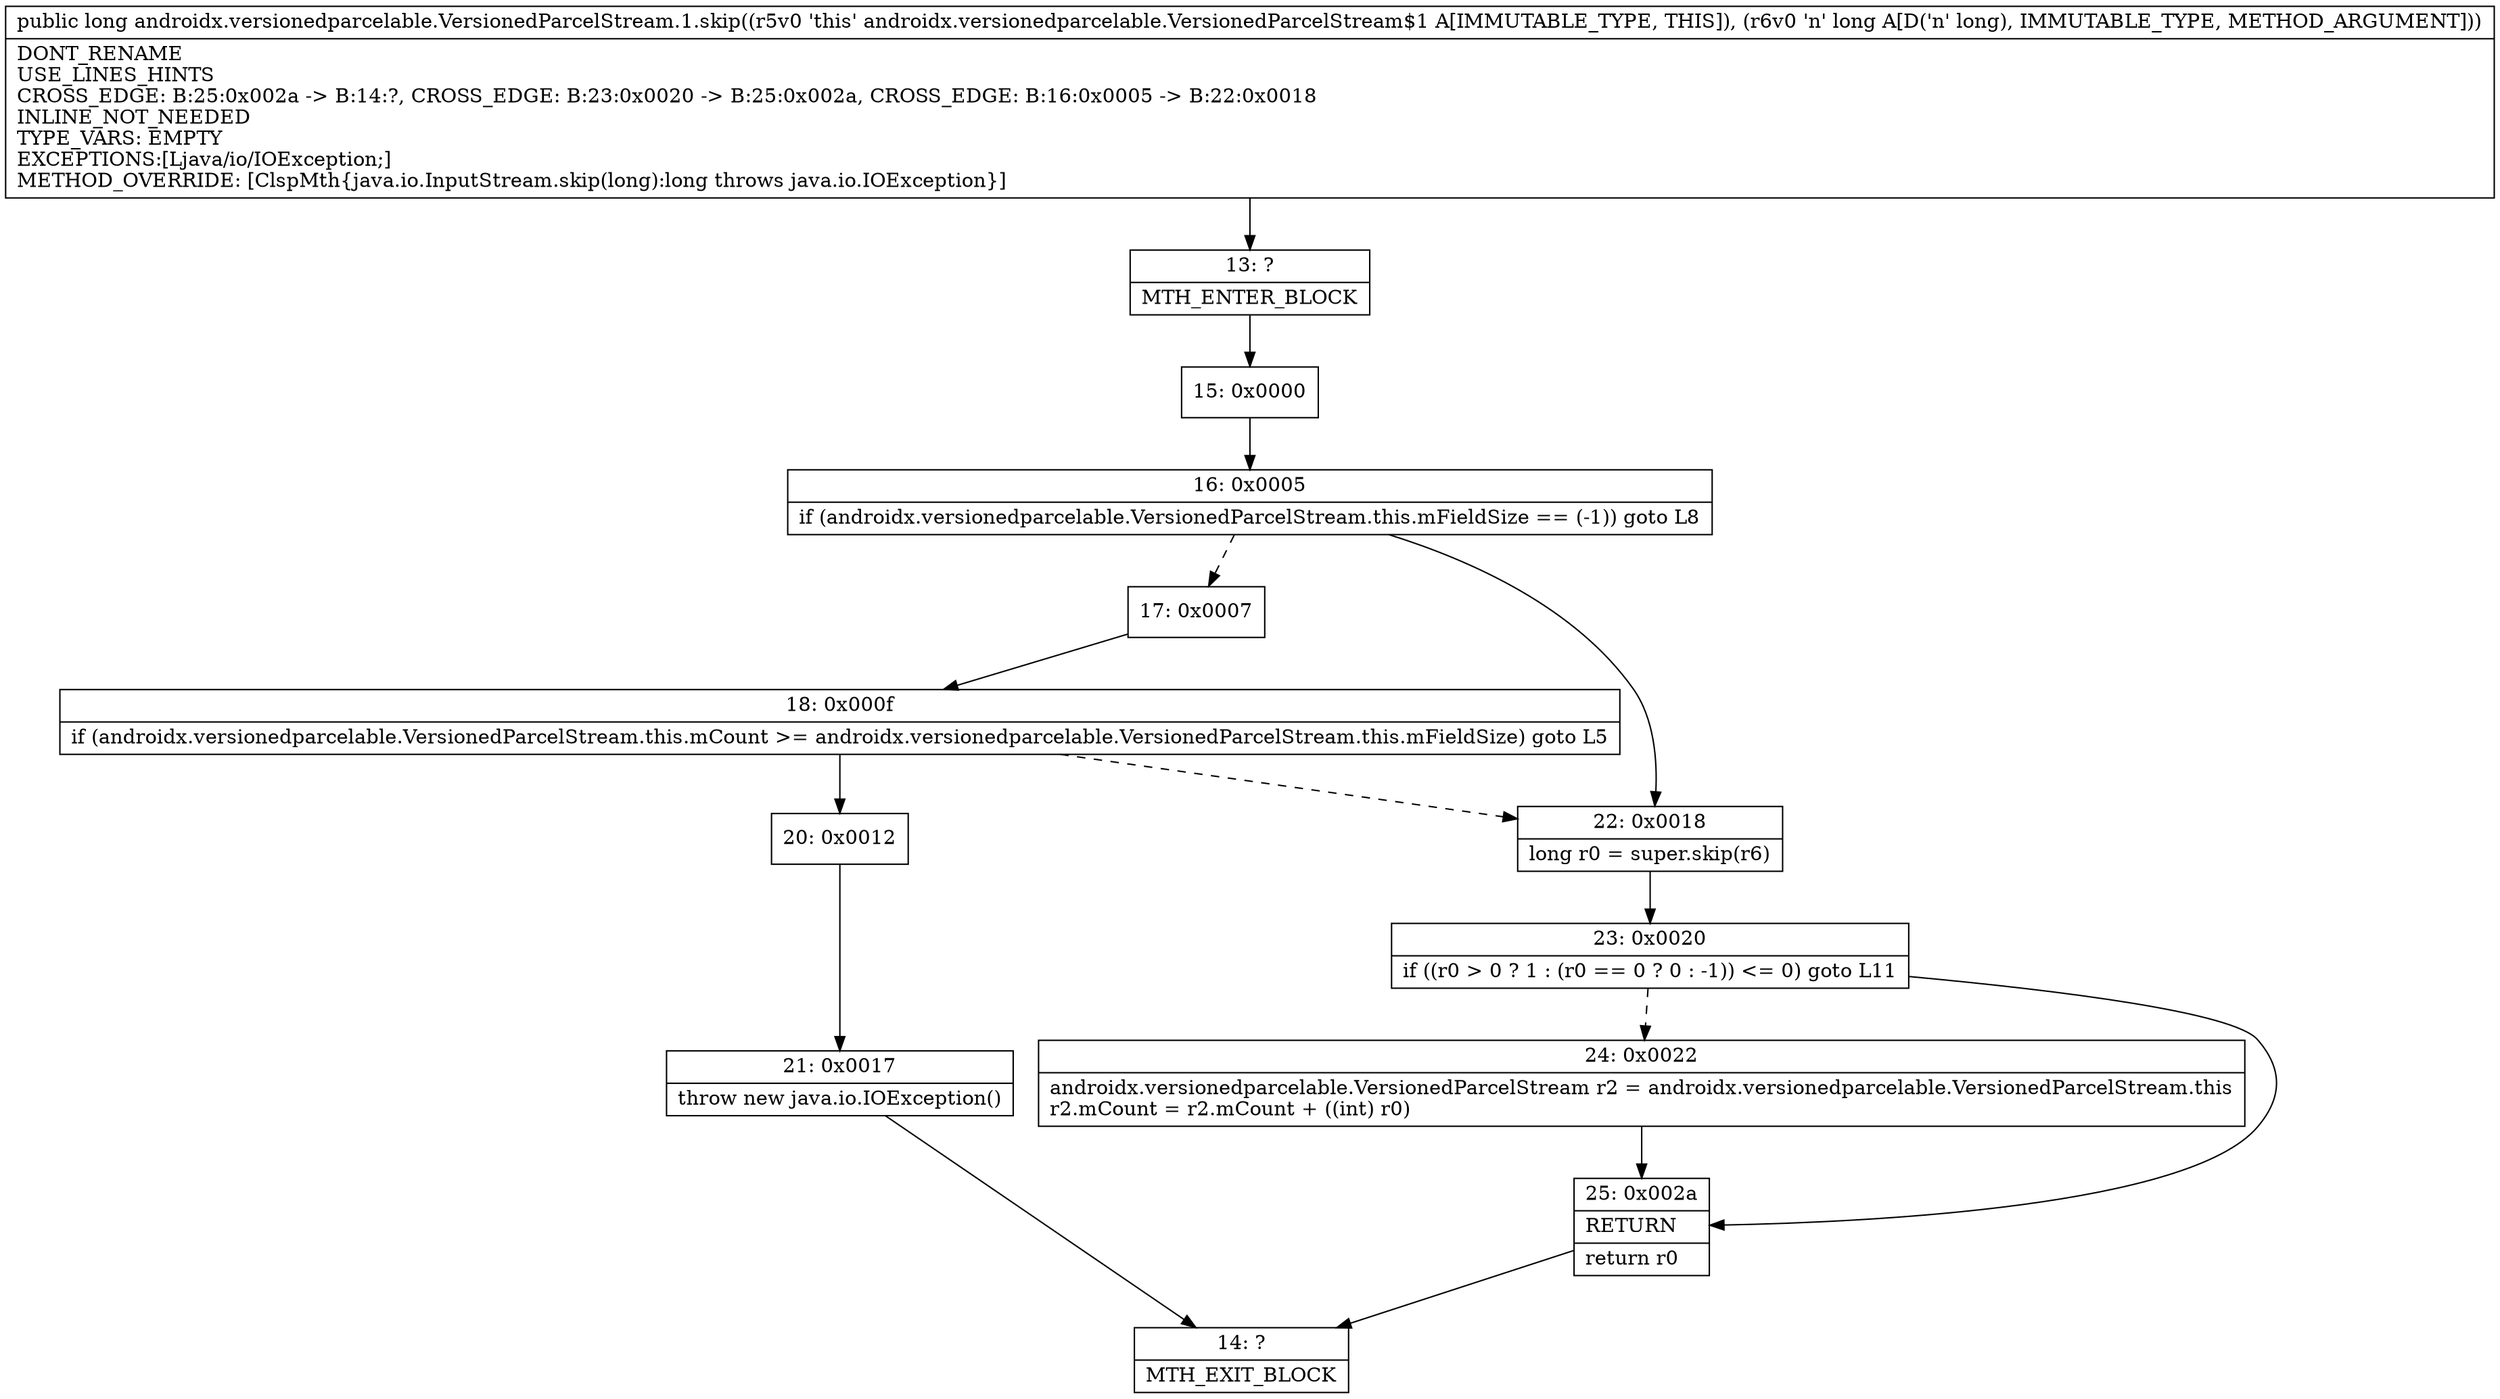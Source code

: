 digraph "CFG forandroidx.versionedparcelable.VersionedParcelStream.1.skip(J)J" {
Node_13 [shape=record,label="{13\:\ ?|MTH_ENTER_BLOCK\l}"];
Node_15 [shape=record,label="{15\:\ 0x0000}"];
Node_16 [shape=record,label="{16\:\ 0x0005|if (androidx.versionedparcelable.VersionedParcelStream.this.mFieldSize == (\-1)) goto L8\l}"];
Node_17 [shape=record,label="{17\:\ 0x0007}"];
Node_18 [shape=record,label="{18\:\ 0x000f|if (androidx.versionedparcelable.VersionedParcelStream.this.mCount \>= androidx.versionedparcelable.VersionedParcelStream.this.mFieldSize) goto L5\l}"];
Node_20 [shape=record,label="{20\:\ 0x0012}"];
Node_21 [shape=record,label="{21\:\ 0x0017|throw new java.io.IOException()\l}"];
Node_14 [shape=record,label="{14\:\ ?|MTH_EXIT_BLOCK\l}"];
Node_22 [shape=record,label="{22\:\ 0x0018|long r0 = super.skip(r6)\l}"];
Node_23 [shape=record,label="{23\:\ 0x0020|if ((r0 \> 0 ? 1 : (r0 == 0 ? 0 : \-1)) \<= 0) goto L11\l}"];
Node_24 [shape=record,label="{24\:\ 0x0022|androidx.versionedparcelable.VersionedParcelStream r2 = androidx.versionedparcelable.VersionedParcelStream.this\lr2.mCount = r2.mCount + ((int) r0)\l}"];
Node_25 [shape=record,label="{25\:\ 0x002a|RETURN\l|return r0\l}"];
MethodNode[shape=record,label="{public long androidx.versionedparcelable.VersionedParcelStream.1.skip((r5v0 'this' androidx.versionedparcelable.VersionedParcelStream$1 A[IMMUTABLE_TYPE, THIS]), (r6v0 'n' long A[D('n' long), IMMUTABLE_TYPE, METHOD_ARGUMENT]))  | DONT_RENAME\lUSE_LINES_HINTS\lCROSS_EDGE: B:25:0x002a \-\> B:14:?, CROSS_EDGE: B:23:0x0020 \-\> B:25:0x002a, CROSS_EDGE: B:16:0x0005 \-\> B:22:0x0018\lINLINE_NOT_NEEDED\lTYPE_VARS: EMPTY\lEXCEPTIONS:[Ljava\/io\/IOException;]\lMETHOD_OVERRIDE: [ClspMth\{java.io.InputStream.skip(long):long throws java.io.IOException\}]\l}"];
MethodNode -> Node_13;Node_13 -> Node_15;
Node_15 -> Node_16;
Node_16 -> Node_17[style=dashed];
Node_16 -> Node_22;
Node_17 -> Node_18;
Node_18 -> Node_20;
Node_18 -> Node_22[style=dashed];
Node_20 -> Node_21;
Node_21 -> Node_14;
Node_22 -> Node_23;
Node_23 -> Node_24[style=dashed];
Node_23 -> Node_25;
Node_24 -> Node_25;
Node_25 -> Node_14;
}

